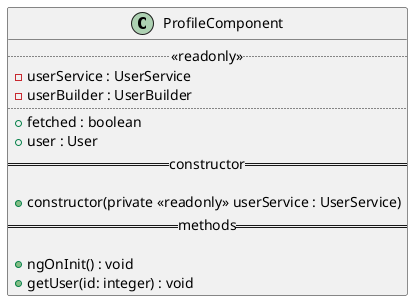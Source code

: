 @startuml ProfileComponent diagram
class ProfileComponent {
  ..<<readonly>>..
  - userService : UserService
  - userBuilder : UserBuilder
  ....
  + fetched : boolean
  + user : User
  ==constructor==

  + constructor(private <<readonly>> userService : UserService)
  ==methods==

  + ngOnInit() : void
  + getUser(id: integer) : void
}
@enduml
